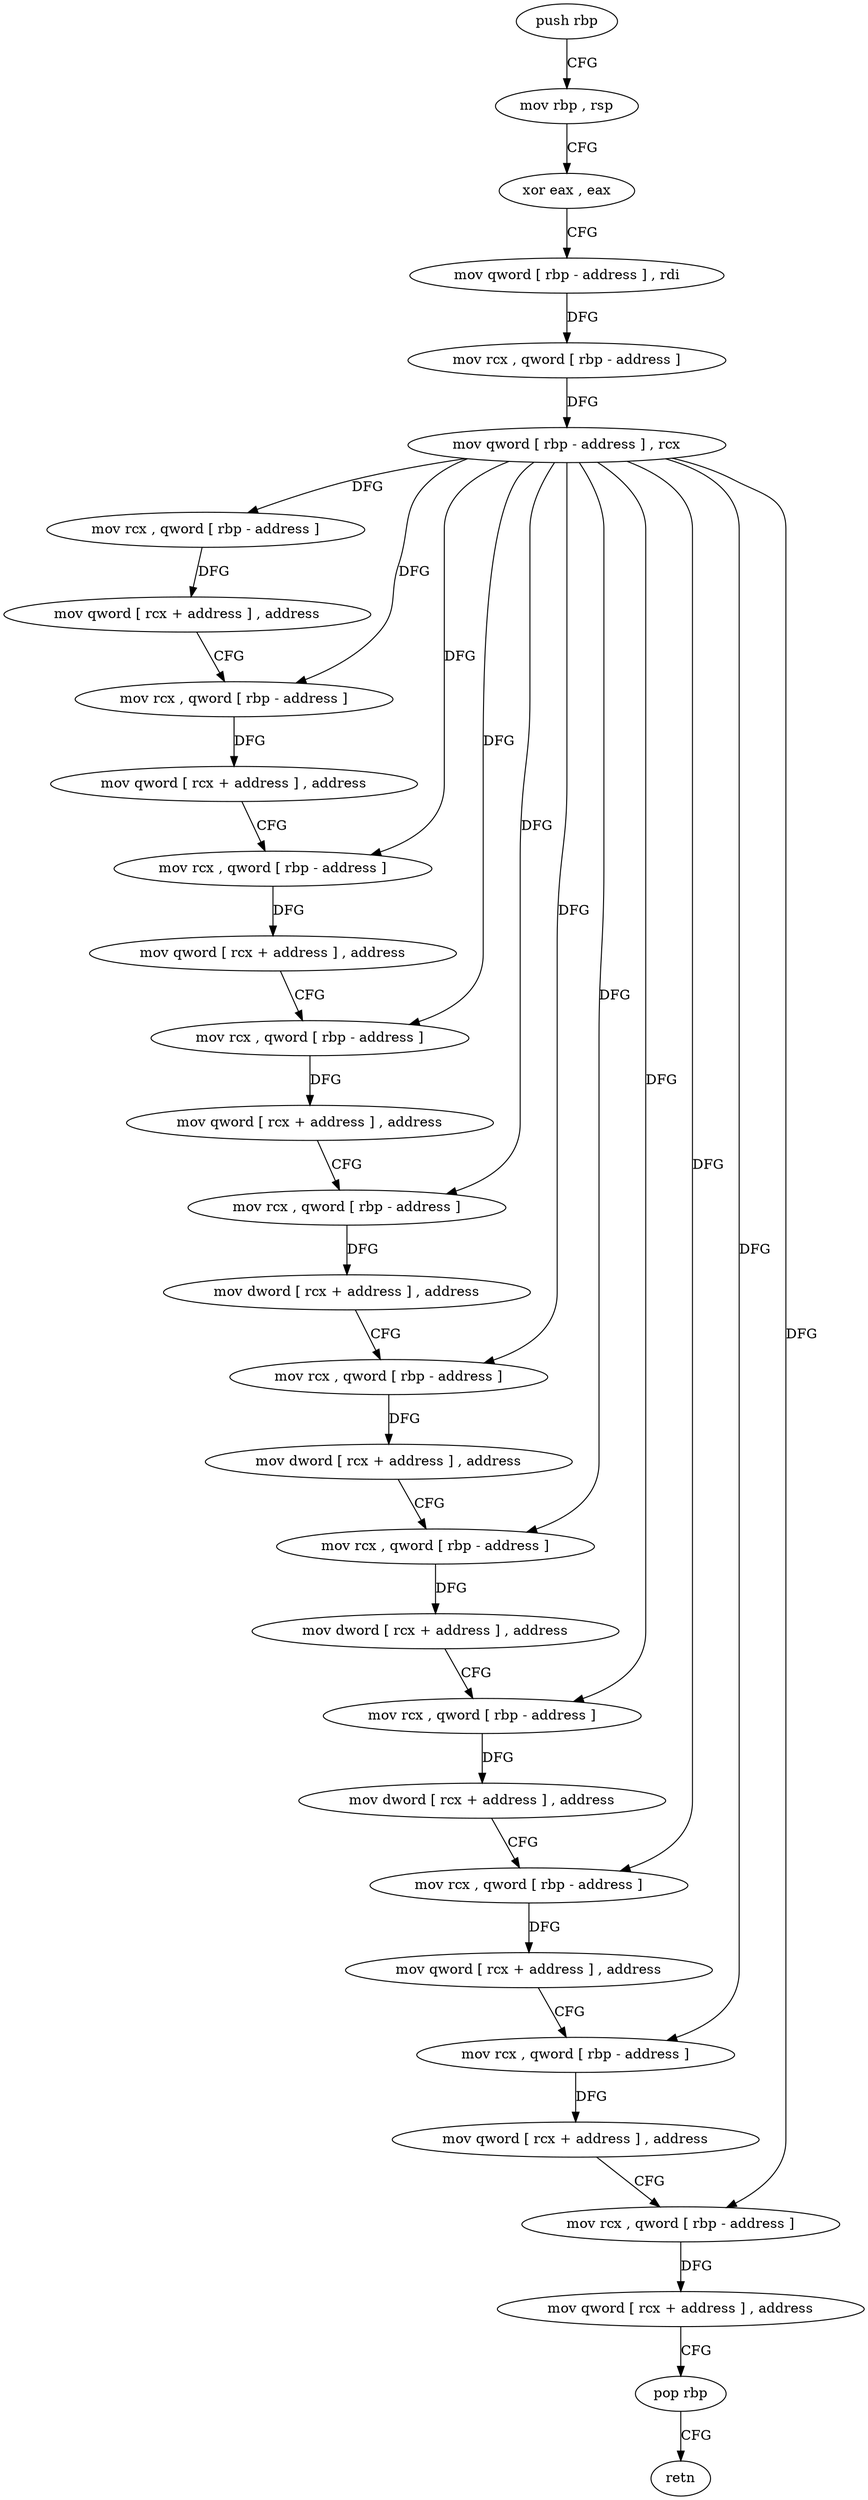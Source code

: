 digraph "func" {
"154688" [label = "push rbp" ]
"154689" [label = "mov rbp , rsp" ]
"154692" [label = "xor eax , eax" ]
"154694" [label = "mov qword [ rbp - address ] , rdi" ]
"154698" [label = "mov rcx , qword [ rbp - address ]" ]
"154702" [label = "mov qword [ rbp - address ] , rcx" ]
"154706" [label = "mov rcx , qword [ rbp - address ]" ]
"154710" [label = "mov qword [ rcx + address ] , address" ]
"154718" [label = "mov rcx , qword [ rbp - address ]" ]
"154722" [label = "mov qword [ rcx + address ] , address" ]
"154730" [label = "mov rcx , qword [ rbp - address ]" ]
"154734" [label = "mov qword [ rcx + address ] , address" ]
"154742" [label = "mov rcx , qword [ rbp - address ]" ]
"154746" [label = "mov qword [ rcx + address ] , address" ]
"154754" [label = "mov rcx , qword [ rbp - address ]" ]
"154758" [label = "mov dword [ rcx + address ] , address" ]
"154765" [label = "mov rcx , qword [ rbp - address ]" ]
"154769" [label = "mov dword [ rcx + address ] , address" ]
"154776" [label = "mov rcx , qword [ rbp - address ]" ]
"154780" [label = "mov dword [ rcx + address ] , address" ]
"154787" [label = "mov rcx , qword [ rbp - address ]" ]
"154791" [label = "mov dword [ rcx + address ] , address" ]
"154798" [label = "mov rcx , qword [ rbp - address ]" ]
"154802" [label = "mov qword [ rcx + address ] , address" ]
"154810" [label = "mov rcx , qword [ rbp - address ]" ]
"154814" [label = "mov qword [ rcx + address ] , address" ]
"154822" [label = "mov rcx , qword [ rbp - address ]" ]
"154826" [label = "mov qword [ rcx + address ] , address" ]
"154834" [label = "pop rbp" ]
"154835" [label = "retn" ]
"154688" -> "154689" [ label = "CFG" ]
"154689" -> "154692" [ label = "CFG" ]
"154692" -> "154694" [ label = "CFG" ]
"154694" -> "154698" [ label = "DFG" ]
"154698" -> "154702" [ label = "DFG" ]
"154702" -> "154706" [ label = "DFG" ]
"154702" -> "154718" [ label = "DFG" ]
"154702" -> "154730" [ label = "DFG" ]
"154702" -> "154742" [ label = "DFG" ]
"154702" -> "154754" [ label = "DFG" ]
"154702" -> "154765" [ label = "DFG" ]
"154702" -> "154776" [ label = "DFG" ]
"154702" -> "154787" [ label = "DFG" ]
"154702" -> "154798" [ label = "DFG" ]
"154702" -> "154810" [ label = "DFG" ]
"154702" -> "154822" [ label = "DFG" ]
"154706" -> "154710" [ label = "DFG" ]
"154710" -> "154718" [ label = "CFG" ]
"154718" -> "154722" [ label = "DFG" ]
"154722" -> "154730" [ label = "CFG" ]
"154730" -> "154734" [ label = "DFG" ]
"154734" -> "154742" [ label = "CFG" ]
"154742" -> "154746" [ label = "DFG" ]
"154746" -> "154754" [ label = "CFG" ]
"154754" -> "154758" [ label = "DFG" ]
"154758" -> "154765" [ label = "CFG" ]
"154765" -> "154769" [ label = "DFG" ]
"154769" -> "154776" [ label = "CFG" ]
"154776" -> "154780" [ label = "DFG" ]
"154780" -> "154787" [ label = "CFG" ]
"154787" -> "154791" [ label = "DFG" ]
"154791" -> "154798" [ label = "CFG" ]
"154798" -> "154802" [ label = "DFG" ]
"154802" -> "154810" [ label = "CFG" ]
"154810" -> "154814" [ label = "DFG" ]
"154814" -> "154822" [ label = "CFG" ]
"154822" -> "154826" [ label = "DFG" ]
"154826" -> "154834" [ label = "CFG" ]
"154834" -> "154835" [ label = "CFG" ]
}
